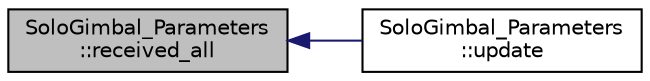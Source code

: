 digraph "SoloGimbal_Parameters::received_all"
{
 // INTERACTIVE_SVG=YES
  edge [fontname="Helvetica",fontsize="10",labelfontname="Helvetica",labelfontsize="10"];
  node [fontname="Helvetica",fontsize="10",shape=record];
  rankdir="LR";
  Node1 [label="SoloGimbal_Parameters\l::received_all",height=0.2,width=0.4,color="black", fillcolor="grey75", style="filled", fontcolor="black"];
  Node1 -> Node2 [dir="back",color="midnightblue",fontsize="10",style="solid",fontname="Helvetica"];
  Node2 [label="SoloGimbal_Parameters\l::update",height=0.2,width=0.4,color="black", fillcolor="white", style="filled",URL="$classSoloGimbal__Parameters.html#ad5aa879b69f362237e57934aa854260a"];
}
